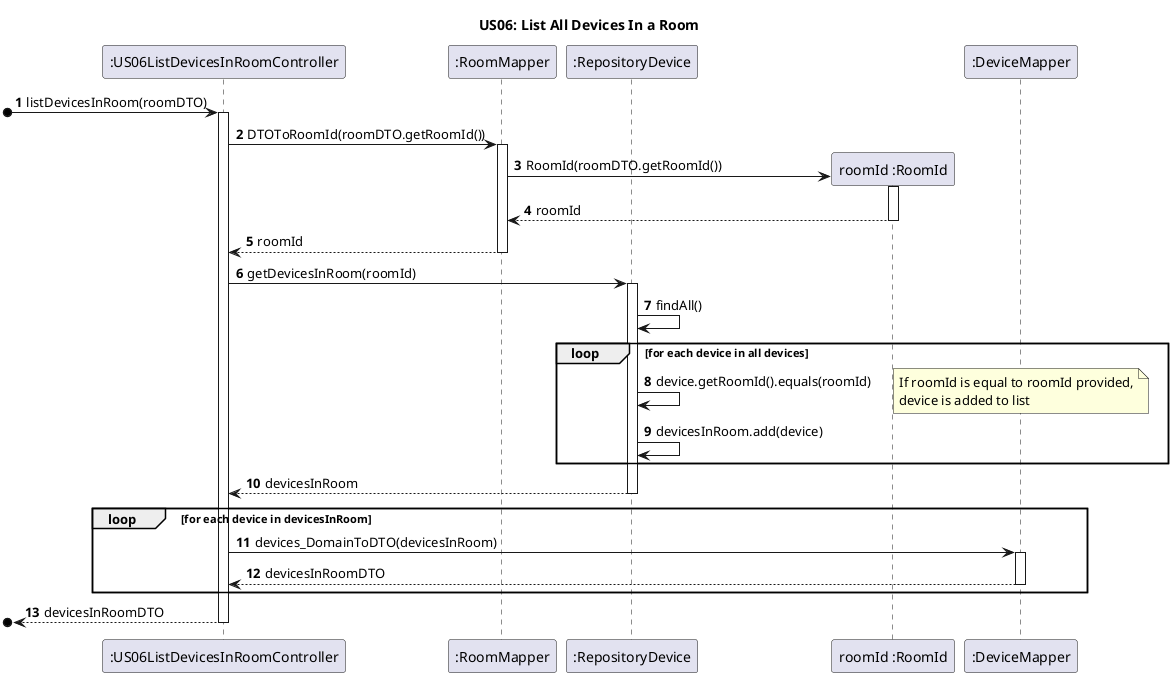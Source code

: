 @startuml
'https://plantuml.com/sequence-diagram

title US06: List All Devices In a Room

autonumber

participant ":US06ListDevicesInRoomController"
participant ":RoomMapper"
participant ":RepositoryDevice"

[o->":US06ListDevicesInRoomController" : listDevicesInRoom(roomDTO)
activate ":US06ListDevicesInRoomController"

":US06ListDevicesInRoomController"->":RoomMapper" : DTOToRoomId(roomDTO.getRoomId())
activate ":RoomMapper"

":RoomMapper" -> "roomId :RoomId" ** : RoomId(roomDTO.getRoomId())
activate "roomId :RoomId"
"roomId :RoomId" --> ":RoomMapper" : roomId
deactivate "roomId :RoomId"

":RoomMapper"-->":US06ListDevicesInRoomController" : roomId
deactivate ":RoomMapper"

":US06ListDevicesInRoomController"->":RepositoryDevice" : getDevicesInRoom(roomId)
activate ":RepositoryDevice"

":RepositoryDevice" -> ":RepositoryDevice" : findAll()

loop for each device in all devices
":RepositoryDevice" -> ":RepositoryDevice" : device.getRoomId().equals(roomId)

note right
If roomId is equal to roomId provided,
device is added to list
end note

":RepositoryDevice" -> ":RepositoryDevice" : devicesInRoom.add(device)
end

":RepositoryDevice"-->":US06ListDevicesInRoomController" : devicesInRoom
deactivate ":RepositoryDevice"


loop for each device in devicesInRoom

":US06ListDevicesInRoomController"->":DeviceMapper": devices_DomainToDTO(devicesInRoom)
activate ":DeviceMapper"

":DeviceMapper"-->":US06ListDevicesInRoomController" : devicesInRoomDTO
deactivate ":DeviceMapper"

end

[o<--":US06ListDevicesInRoomController" : devicesInRoomDTO
deactivate ":US06ListDevicesInRoomController"


@enduml